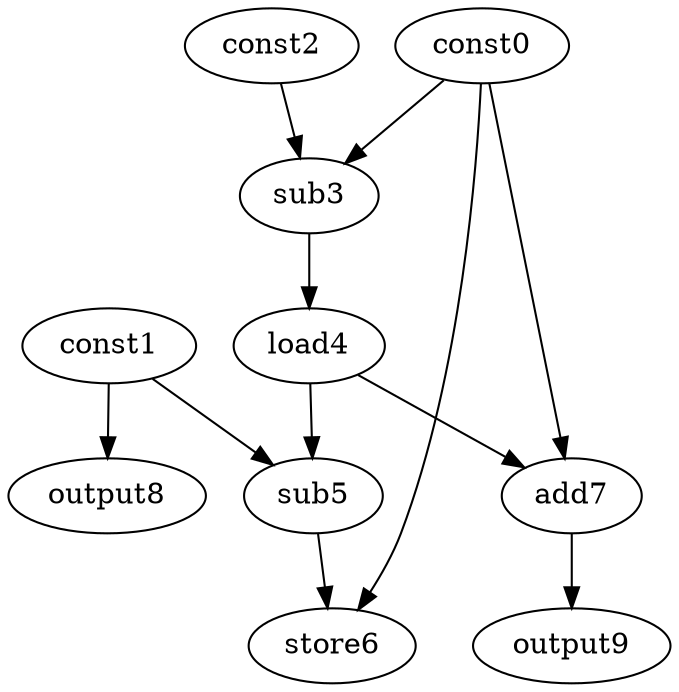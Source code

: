 digraph G { 
const0[opcode=const]; 
const1[opcode=const]; 
const2[opcode=const]; 
sub3[opcode=sub]; 
load4[opcode=load]; 
sub5[opcode=sub]; 
store6[opcode=store]; 
add7[opcode=add]; 
output8[opcode=output]; 
output9[opcode=output]; 
const0->sub3[operand=0];
const2->sub3[operand=1];
const1->output8[operand=0];
sub3->load4[operand=0];
const1->sub5[operand=0];
load4->sub5[operand=1];
const0->add7[operand=0];
load4->add7[operand=1];
const0->store6[operand=0];
sub5->store6[operand=1];
add7->output9[operand=0];
}
